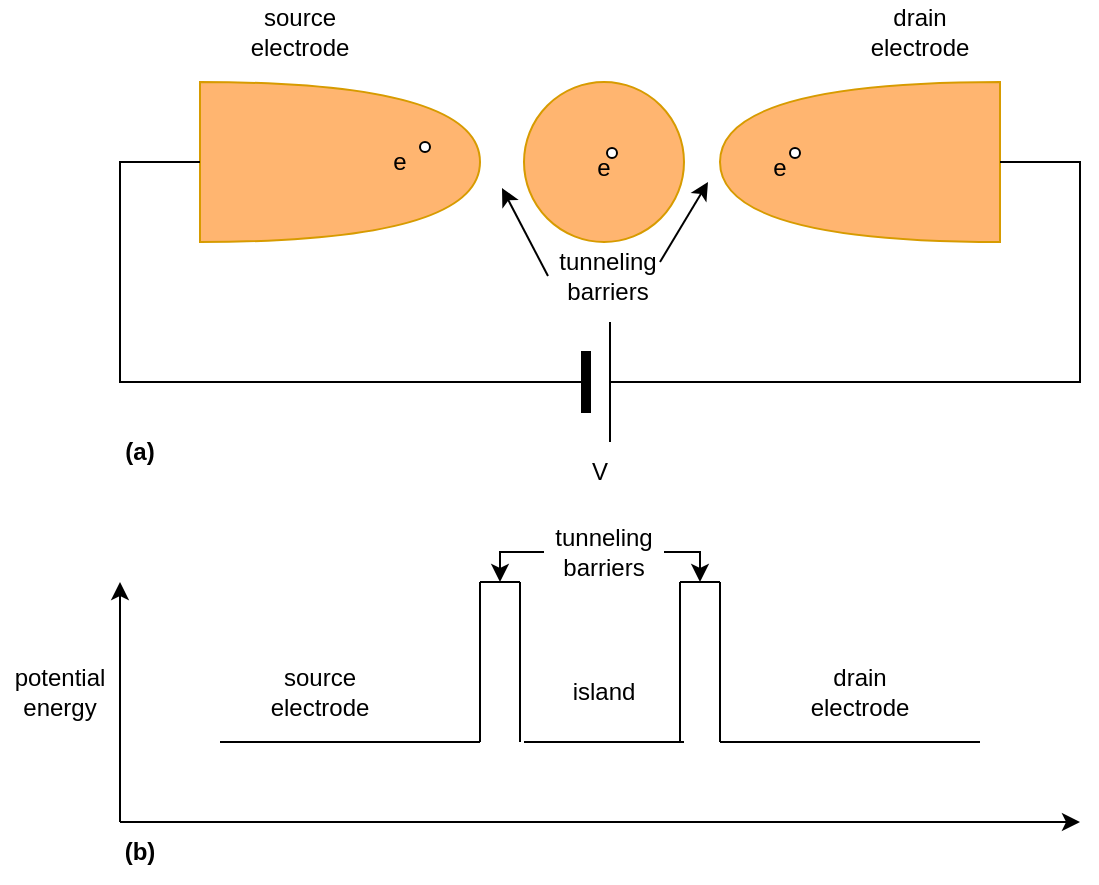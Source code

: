 <mxfile version="22.0.4" type="github">
  <diagram name="Page-1" id="_Vgb9JAo8r92jsutBCuS">
    <mxGraphModel dx="1456" dy="552" grid="1" gridSize="10" guides="1" tooltips="1" connect="1" arrows="1" fold="1" page="1" pageScale="1" pageWidth="850" pageHeight="1100" math="0" shadow="0">
      <root>
        <mxCell id="0" />
        <mxCell id="1" parent="0" />
        <mxCell id="adP3Fn6gAqeoGZsMluHC-1" value="" style="verticalLabelPosition=bottom;shadow=0;dashed=0;align=center;fillColor=strokeColor;html=1;verticalAlign=top;strokeWidth=1;shape=mxgraph.electrical.miscellaneous.monocell_battery;" parent="1" vertex="1">
          <mxGeometry x="230" y="230" width="100" height="60" as="geometry" />
        </mxCell>
        <mxCell id="adP3Fn6gAqeoGZsMluHC-3" value="" style="ellipse;whiteSpace=wrap;html=1;aspect=fixed;fillColor=#FFB570;strokeColor=#d79b00;" parent="1" vertex="1">
          <mxGeometry x="242" y="110" width="80" height="80" as="geometry" />
        </mxCell>
        <mxCell id="adP3Fn6gAqeoGZsMluHC-4" value="" style="shape=or;whiteSpace=wrap;html=1;fillColor=#FFB570;strokeColor=#d79b00;" parent="1" vertex="1">
          <mxGeometry x="80" y="110" width="140" height="80" as="geometry" />
        </mxCell>
        <mxCell id="adP3Fn6gAqeoGZsMluHC-5" value="" style="shape=or;whiteSpace=wrap;html=1;direction=west;fillColor=#FFB570;strokeColor=#d79b00;" parent="1" vertex="1">
          <mxGeometry x="340" y="110" width="140" height="80" as="geometry" />
        </mxCell>
        <mxCell id="adP3Fn6gAqeoGZsMluHC-8" style="edgeStyle=orthogonalEdgeStyle;rounded=0;orthogonalLoop=1;jettySize=auto;html=1;exitX=0;exitY=0.5;exitDx=0;exitDy=0;exitPerimeter=0;entryX=0;entryY=0.5;entryDx=0;entryDy=0;entryPerimeter=0;endArrow=none;endFill=0;" parent="1" source="adP3Fn6gAqeoGZsMluHC-1" target="adP3Fn6gAqeoGZsMluHC-4" edge="1">
          <mxGeometry relative="1" as="geometry">
            <Array as="points">
              <mxPoint x="40" y="260" />
              <mxPoint x="40" y="150" />
            </Array>
          </mxGeometry>
        </mxCell>
        <mxCell id="adP3Fn6gAqeoGZsMluHC-9" style="edgeStyle=orthogonalEdgeStyle;rounded=0;orthogonalLoop=1;jettySize=auto;html=1;exitX=1;exitY=0.5;exitDx=0;exitDy=0;exitPerimeter=0;entryX=0;entryY=0.5;entryDx=0;entryDy=0;entryPerimeter=0;endArrow=none;endFill=0;" parent="1" source="adP3Fn6gAqeoGZsMluHC-1" target="adP3Fn6gAqeoGZsMluHC-5" edge="1">
          <mxGeometry relative="1" as="geometry">
            <Array as="points">
              <mxPoint x="520" y="260" />
              <mxPoint x="520" y="150" />
            </Array>
          </mxGeometry>
        </mxCell>
        <mxCell id="adP3Fn6gAqeoGZsMluHC-12" value="" style="shape=image;html=1;verticalAlign=top;verticalLabelPosition=bottom;labelBackgroundColor=#ffffff;imageAspect=0;aspect=fixed;image=https://cdn2.iconfinder.com/data/icons/essential-web-5/50/point-right-arrow-curve-forward-128.png;rotation=30;dashed=1;" parent="1" vertex="1">
          <mxGeometry x="200" y="80" width="58" height="58" as="geometry" />
        </mxCell>
        <mxCell id="adP3Fn6gAqeoGZsMluHC-13" value="" style="shape=image;html=1;verticalAlign=top;verticalLabelPosition=bottom;labelBackgroundColor=#ffffff;imageAspect=0;aspect=fixed;image=https://cdn2.iconfinder.com/data/icons/essential-web-5/50/point-right-arrow-curve-forward-128.png;rotation=30;dashed=1;" parent="1" vertex="1">
          <mxGeometry x="320" y="80" width="58" height="58" as="geometry" />
        </mxCell>
        <mxCell id="adP3Fn6gAqeoGZsMluHC-14" value="e" style="text;html=1;strokeColor=none;fillColor=none;align=center;verticalAlign=middle;whiteSpace=wrap;rounded=0;" parent="1" vertex="1">
          <mxGeometry x="150" y="135" width="60" height="30" as="geometry" />
        </mxCell>
        <mxCell id="adP3Fn6gAqeoGZsMluHC-15" value="e" style="text;html=1;strokeColor=none;fillColor=none;align=center;verticalAlign=middle;whiteSpace=wrap;rounded=0;" parent="1" vertex="1">
          <mxGeometry x="252" y="138" width="60" height="30" as="geometry" />
        </mxCell>
        <mxCell id="adP3Fn6gAqeoGZsMluHC-16" value="e" style="text;html=1;strokeColor=none;fillColor=none;align=center;verticalAlign=middle;whiteSpace=wrap;rounded=0;" parent="1" vertex="1">
          <mxGeometry x="340" y="138" width="60" height="30" as="geometry" />
        </mxCell>
        <mxCell id="adP3Fn6gAqeoGZsMluHC-17" value="" style="ellipse;whiteSpace=wrap;html=1;aspect=fixed;" parent="1" vertex="1">
          <mxGeometry x="190" y="140" width="5" height="5" as="geometry" />
        </mxCell>
        <mxCell id="adP3Fn6gAqeoGZsMluHC-18" value="" style="ellipse;whiteSpace=wrap;html=1;aspect=fixed;" parent="1" vertex="1">
          <mxGeometry x="283.5" y="143" width="5" height="5" as="geometry" />
        </mxCell>
        <mxCell id="adP3Fn6gAqeoGZsMluHC-21" value="" style="ellipse;whiteSpace=wrap;html=1;aspect=fixed;" parent="1" vertex="1">
          <mxGeometry x="375" y="143" width="5" height="5" as="geometry" />
        </mxCell>
        <mxCell id="adP3Fn6gAqeoGZsMluHC-22" value="tunneling barriers" style="text;html=1;strokeColor=none;fillColor=none;align=center;verticalAlign=middle;whiteSpace=wrap;rounded=0;" parent="1" vertex="1">
          <mxGeometry x="254" y="192" width="60" height="30" as="geometry" />
        </mxCell>
        <mxCell id="adP3Fn6gAqeoGZsMluHC-23" value="" style="endArrow=classic;html=1;rounded=0;" parent="1" edge="1">
          <mxGeometry width="50" height="50" relative="1" as="geometry">
            <mxPoint x="310" y="200" as="sourcePoint" />
            <mxPoint x="334" y="160" as="targetPoint" />
          </mxGeometry>
        </mxCell>
        <mxCell id="adP3Fn6gAqeoGZsMluHC-25" value="" style="endArrow=classic;html=1;rounded=0;exitX=0;exitY=0.5;exitDx=0;exitDy=0;" parent="1" source="adP3Fn6gAqeoGZsMluHC-22" edge="1">
          <mxGeometry width="50" height="50" relative="1" as="geometry">
            <mxPoint x="207" y="203" as="sourcePoint" />
            <mxPoint x="231" y="163" as="targetPoint" />
          </mxGeometry>
        </mxCell>
        <mxCell id="adP3Fn6gAqeoGZsMluHC-26" value="V" style="text;html=1;strokeColor=none;fillColor=none;align=center;verticalAlign=middle;whiteSpace=wrap;rounded=0;" parent="1" vertex="1">
          <mxGeometry x="250" y="290" width="60" height="30" as="geometry" />
        </mxCell>
        <mxCell id="acYc27RFogphZZk253pl-1" value="" style="endArrow=classic;html=1;rounded=0;" edge="1" parent="1">
          <mxGeometry width="50" height="50" relative="1" as="geometry">
            <mxPoint x="40" y="480" as="sourcePoint" />
            <mxPoint x="40" y="360" as="targetPoint" />
          </mxGeometry>
        </mxCell>
        <mxCell id="acYc27RFogphZZk253pl-2" value="" style="endArrow=classic;html=1;rounded=0;" edge="1" parent="1">
          <mxGeometry width="50" height="50" relative="1" as="geometry">
            <mxPoint x="40" y="480" as="sourcePoint" />
            <mxPoint x="520" y="480" as="targetPoint" />
          </mxGeometry>
        </mxCell>
        <mxCell id="acYc27RFogphZZk253pl-3" value="(a)" style="text;html=1;strokeColor=none;fillColor=none;align=center;verticalAlign=middle;whiteSpace=wrap;rounded=0;fontStyle=1" vertex="1" parent="1">
          <mxGeometry x="20" y="280" width="60" height="30" as="geometry" />
        </mxCell>
        <mxCell id="acYc27RFogphZZk253pl-4" value="" style="endArrow=none;html=1;rounded=0;" edge="1" parent="1">
          <mxGeometry width="50" height="50" relative="1" as="geometry">
            <mxPoint x="90" y="440" as="sourcePoint" />
            <mxPoint x="220" y="440" as="targetPoint" />
          </mxGeometry>
        </mxCell>
        <mxCell id="acYc27RFogphZZk253pl-5" value="" style="endArrow=none;html=1;rounded=0;" edge="1" parent="1">
          <mxGeometry width="50" height="50" relative="1" as="geometry">
            <mxPoint x="340" y="440" as="sourcePoint" />
            <mxPoint x="470" y="440" as="targetPoint" />
          </mxGeometry>
        </mxCell>
        <mxCell id="acYc27RFogphZZk253pl-6" value="" style="endArrow=none;html=1;rounded=0;" edge="1" parent="1">
          <mxGeometry width="50" height="50" relative="1" as="geometry">
            <mxPoint x="242" y="440" as="sourcePoint" />
            <mxPoint x="322" y="440" as="targetPoint" />
          </mxGeometry>
        </mxCell>
        <mxCell id="acYc27RFogphZZk253pl-7" value="" style="endArrow=none;html=1;rounded=0;" edge="1" parent="1">
          <mxGeometry width="50" height="50" relative="1" as="geometry">
            <mxPoint x="220" y="440" as="sourcePoint" />
            <mxPoint x="220" y="360" as="targetPoint" />
          </mxGeometry>
        </mxCell>
        <mxCell id="acYc27RFogphZZk253pl-8" value="" style="endArrow=none;html=1;rounded=0;" edge="1" parent="1">
          <mxGeometry width="50" height="50" relative="1" as="geometry">
            <mxPoint x="240" y="440" as="sourcePoint" />
            <mxPoint x="240" y="360" as="targetPoint" />
          </mxGeometry>
        </mxCell>
        <mxCell id="acYc27RFogphZZk253pl-9" value="" style="endArrow=none;html=1;rounded=0;" edge="1" parent="1">
          <mxGeometry width="50" height="50" relative="1" as="geometry">
            <mxPoint x="320" y="440" as="sourcePoint" />
            <mxPoint x="320" y="360" as="targetPoint" />
          </mxGeometry>
        </mxCell>
        <mxCell id="acYc27RFogphZZk253pl-10" value="" style="endArrow=none;html=1;rounded=0;" edge="1" parent="1">
          <mxGeometry width="50" height="50" relative="1" as="geometry">
            <mxPoint x="340" y="440" as="sourcePoint" />
            <mxPoint x="340" y="360" as="targetPoint" />
          </mxGeometry>
        </mxCell>
        <mxCell id="acYc27RFogphZZk253pl-11" value="" style="endArrow=none;html=1;rounded=0;" edge="1" parent="1">
          <mxGeometry width="50" height="50" relative="1" as="geometry">
            <mxPoint x="220" y="360" as="sourcePoint" />
            <mxPoint x="240" y="360" as="targetPoint" />
          </mxGeometry>
        </mxCell>
        <mxCell id="acYc27RFogphZZk253pl-12" value="" style="endArrow=none;html=1;rounded=0;" edge="1" parent="1">
          <mxGeometry width="50" height="50" relative="1" as="geometry">
            <mxPoint x="320" y="360" as="sourcePoint" />
            <mxPoint x="340" y="360" as="targetPoint" />
          </mxGeometry>
        </mxCell>
        <mxCell id="acYc27RFogphZZk253pl-13" value="source&lt;br&gt;electrode" style="text;html=1;strokeColor=none;fillColor=none;align=center;verticalAlign=middle;whiteSpace=wrap;rounded=0;" vertex="1" parent="1">
          <mxGeometry x="100" y="70" width="60" height="30" as="geometry" />
        </mxCell>
        <mxCell id="acYc27RFogphZZk253pl-14" value="source&lt;br&gt;electrode" style="text;html=1;strokeColor=none;fillColor=none;align=center;verticalAlign=middle;whiteSpace=wrap;rounded=0;" vertex="1" parent="1">
          <mxGeometry x="110" y="400" width="60" height="30" as="geometry" />
        </mxCell>
        <mxCell id="acYc27RFogphZZk253pl-15" value="drain&lt;br&gt;electrode" style="text;html=1;strokeColor=none;fillColor=none;align=center;verticalAlign=middle;whiteSpace=wrap;rounded=0;" vertex="1" parent="1">
          <mxGeometry x="410" y="70" width="60" height="30" as="geometry" />
        </mxCell>
        <mxCell id="acYc27RFogphZZk253pl-16" value="drain&lt;br&gt;electrode" style="text;html=1;strokeColor=none;fillColor=none;align=center;verticalAlign=middle;whiteSpace=wrap;rounded=0;" vertex="1" parent="1">
          <mxGeometry x="380" y="400" width="60" height="30" as="geometry" />
        </mxCell>
        <mxCell id="acYc27RFogphZZk253pl-17" value="island" style="text;html=1;strokeColor=none;fillColor=none;align=center;verticalAlign=middle;whiteSpace=wrap;rounded=0;" vertex="1" parent="1">
          <mxGeometry x="252" y="400" width="60" height="30" as="geometry" />
        </mxCell>
        <mxCell id="acYc27RFogphZZk253pl-19" style="edgeStyle=orthogonalEdgeStyle;rounded=0;orthogonalLoop=1;jettySize=auto;html=1;exitX=1;exitY=0.5;exitDx=0;exitDy=0;" edge="1" parent="1" source="acYc27RFogphZZk253pl-18">
          <mxGeometry relative="1" as="geometry">
            <mxPoint x="330" y="360" as="targetPoint" />
          </mxGeometry>
        </mxCell>
        <mxCell id="acYc27RFogphZZk253pl-20" style="edgeStyle=orthogonalEdgeStyle;rounded=0;orthogonalLoop=1;jettySize=auto;html=1;exitX=0;exitY=0.5;exitDx=0;exitDy=0;" edge="1" parent="1" source="acYc27RFogphZZk253pl-18">
          <mxGeometry relative="1" as="geometry">
            <mxPoint x="230" y="360" as="targetPoint" />
          </mxGeometry>
        </mxCell>
        <mxCell id="acYc27RFogphZZk253pl-18" value="tunneling barriers" style="text;html=1;strokeColor=none;fillColor=none;align=center;verticalAlign=middle;whiteSpace=wrap;rounded=0;" vertex="1" parent="1">
          <mxGeometry x="252" y="330" width="60" height="30" as="geometry" />
        </mxCell>
        <mxCell id="acYc27RFogphZZk253pl-21" value="(b)" style="text;html=1;strokeColor=none;fillColor=none;align=center;verticalAlign=middle;whiteSpace=wrap;rounded=0;fontStyle=1" vertex="1" parent="1">
          <mxGeometry x="20" y="480" width="60" height="30" as="geometry" />
        </mxCell>
        <mxCell id="acYc27RFogphZZk253pl-22" value="potential energy" style="text;html=1;strokeColor=none;fillColor=none;align=center;verticalAlign=middle;whiteSpace=wrap;rounded=0;" vertex="1" parent="1">
          <mxGeometry x="-20" y="400" width="60" height="30" as="geometry" />
        </mxCell>
      </root>
    </mxGraphModel>
  </diagram>
</mxfile>
